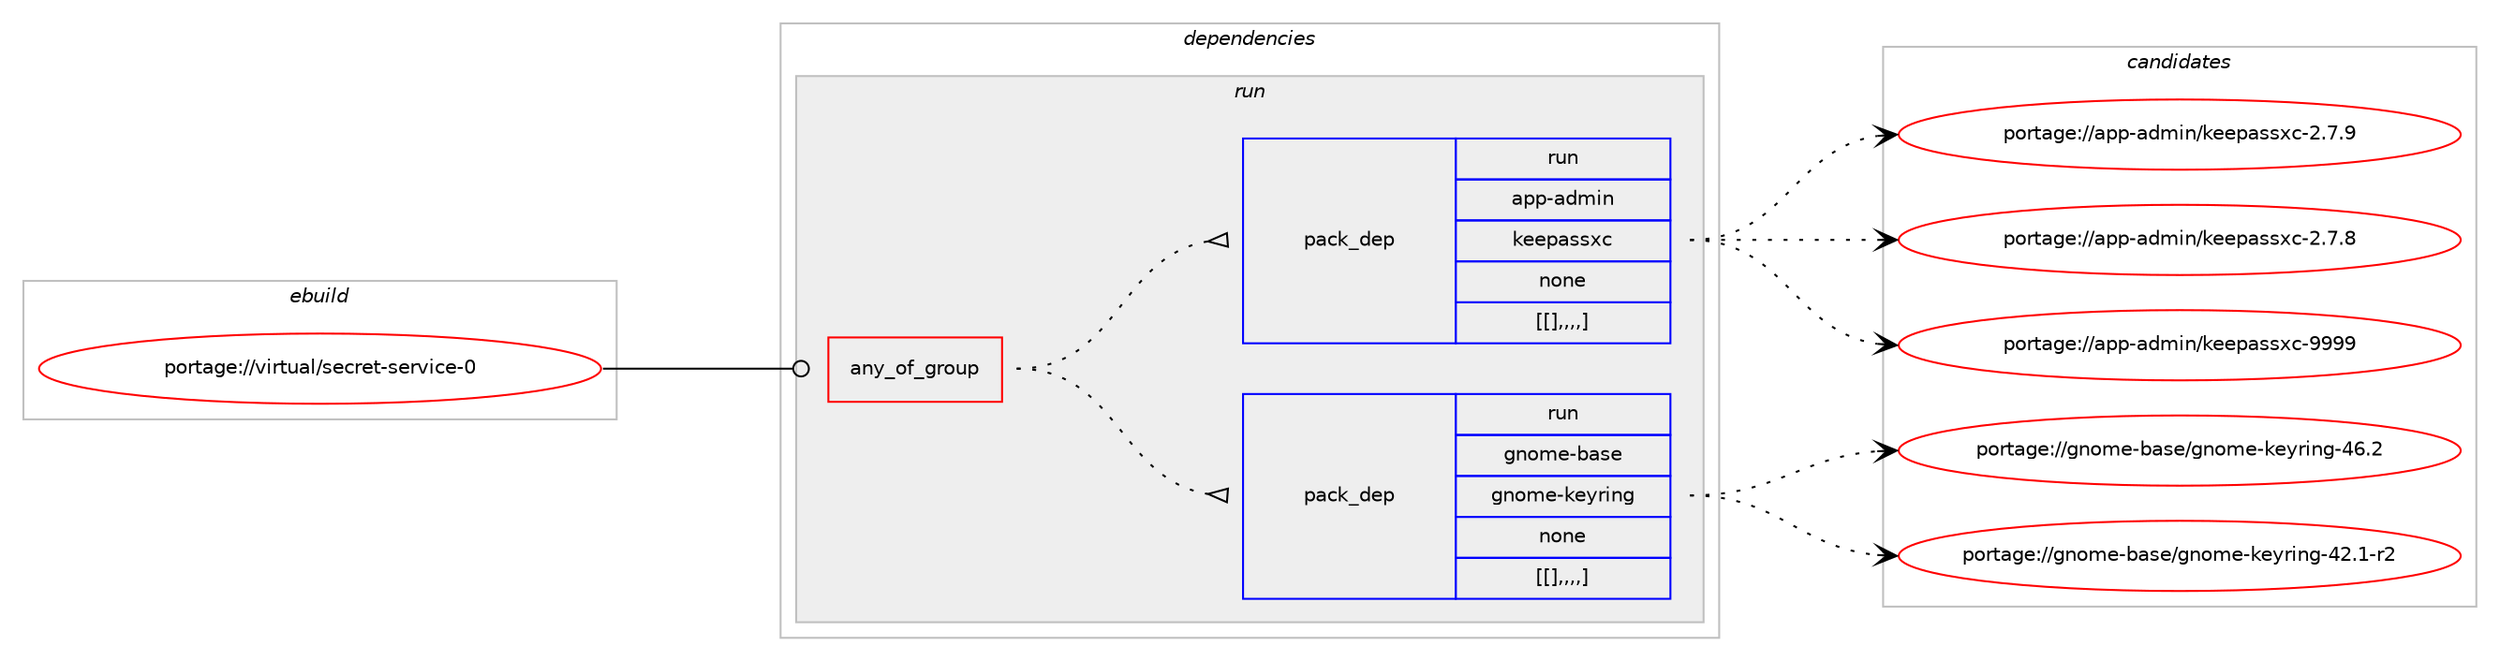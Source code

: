 digraph prolog {

# *************
# Graph options
# *************

newrank=true;
concentrate=true;
compound=true;
graph [rankdir=LR,fontname=Helvetica,fontsize=10,ranksep=1.5];#, ranksep=2.5, nodesep=0.2];
edge  [arrowhead=vee];
node  [fontname=Helvetica,fontsize=10];

# **********
# The ebuild
# **********

subgraph cluster_leftcol {
color=gray;
label=<<i>ebuild</i>>;
id [label="portage://virtual/secret-service-0", color=red, width=4, href="../virtual/secret-service-0.svg"];
}

# ****************
# The dependencies
# ****************

subgraph cluster_midcol {
color=gray;
label=<<i>dependencies</i>>;
subgraph cluster_compile {
fillcolor="#eeeeee";
style=filled;
label=<<i>compile</i>>;
}
subgraph cluster_compileandrun {
fillcolor="#eeeeee";
style=filled;
label=<<i>compile and run</i>>;
}
subgraph cluster_run {
fillcolor="#eeeeee";
style=filled;
label=<<i>run</i>>;
subgraph any179 {
dependency16532 [label=<<TABLE BORDER="0" CELLBORDER="1" CELLSPACING="0" CELLPADDING="4"><TR><TD CELLPADDING="10">any_of_group</TD></TR></TABLE>>, shape=none, color=red];subgraph pack10749 {
dependency16533 [label=<<TABLE BORDER="0" CELLBORDER="1" CELLSPACING="0" CELLPADDING="4" WIDTH="220"><TR><TD ROWSPAN="6" CELLPADDING="30">pack_dep</TD></TR><TR><TD WIDTH="110">run</TD></TR><TR><TD>gnome-base</TD></TR><TR><TD>gnome-keyring</TD></TR><TR><TD>none</TD></TR><TR><TD>[[],,,,]</TD></TR></TABLE>>, shape=none, color=blue];
}
dependency16532:e -> dependency16533:w [weight=20,style="dotted",arrowhead="oinv"];
subgraph pack10750 {
dependency16534 [label=<<TABLE BORDER="0" CELLBORDER="1" CELLSPACING="0" CELLPADDING="4" WIDTH="220"><TR><TD ROWSPAN="6" CELLPADDING="30">pack_dep</TD></TR><TR><TD WIDTH="110">run</TD></TR><TR><TD>app-admin</TD></TR><TR><TD>keepassxc</TD></TR><TR><TD>none</TD></TR><TR><TD>[[],,,,]</TD></TR></TABLE>>, shape=none, color=blue];
}
dependency16532:e -> dependency16534:w [weight=20,style="dotted",arrowhead="oinv"];
}
id:e -> dependency16532:w [weight=20,style="solid",arrowhead="odot"];
}
}

# **************
# The candidates
# **************

subgraph cluster_choices {
rank=same;
color=gray;
label=<<i>candidates</i>>;

subgraph choice10749 {
color=black;
nodesep=1;
choice10311011110910145989711510147103110111109101451071011211141051101034552544650 [label="portage://gnome-base/gnome-keyring-46.2", color=red, width=4,href="../gnome-base/gnome-keyring-46.2.svg"];
choice103110111109101459897115101471031101111091014510710112111410511010345525046494511450 [label="portage://gnome-base/gnome-keyring-42.1-r2", color=red, width=4,href="../gnome-base/gnome-keyring-42.1-r2.svg"];
dependency16533:e -> choice10311011110910145989711510147103110111109101451071011211141051101034552544650:w [style=dotted,weight="100"];
dependency16533:e -> choice103110111109101459897115101471031101111091014510710112111410511010345525046494511450:w [style=dotted,weight="100"];
}
subgraph choice10750 {
color=black;
nodesep=1;
choice9711211245971001091051104710710110111297115115120994557575757 [label="portage://app-admin/keepassxc-9999", color=red, width=4,href="../app-admin/keepassxc-9999.svg"];
choice971121124597100109105110471071011011129711511512099455046554657 [label="portage://app-admin/keepassxc-2.7.9", color=red, width=4,href="../app-admin/keepassxc-2.7.9.svg"];
choice971121124597100109105110471071011011129711511512099455046554656 [label="portage://app-admin/keepassxc-2.7.8", color=red, width=4,href="../app-admin/keepassxc-2.7.8.svg"];
dependency16534:e -> choice9711211245971001091051104710710110111297115115120994557575757:w [style=dotted,weight="100"];
dependency16534:e -> choice971121124597100109105110471071011011129711511512099455046554657:w [style=dotted,weight="100"];
dependency16534:e -> choice971121124597100109105110471071011011129711511512099455046554656:w [style=dotted,weight="100"];
}
}

}
